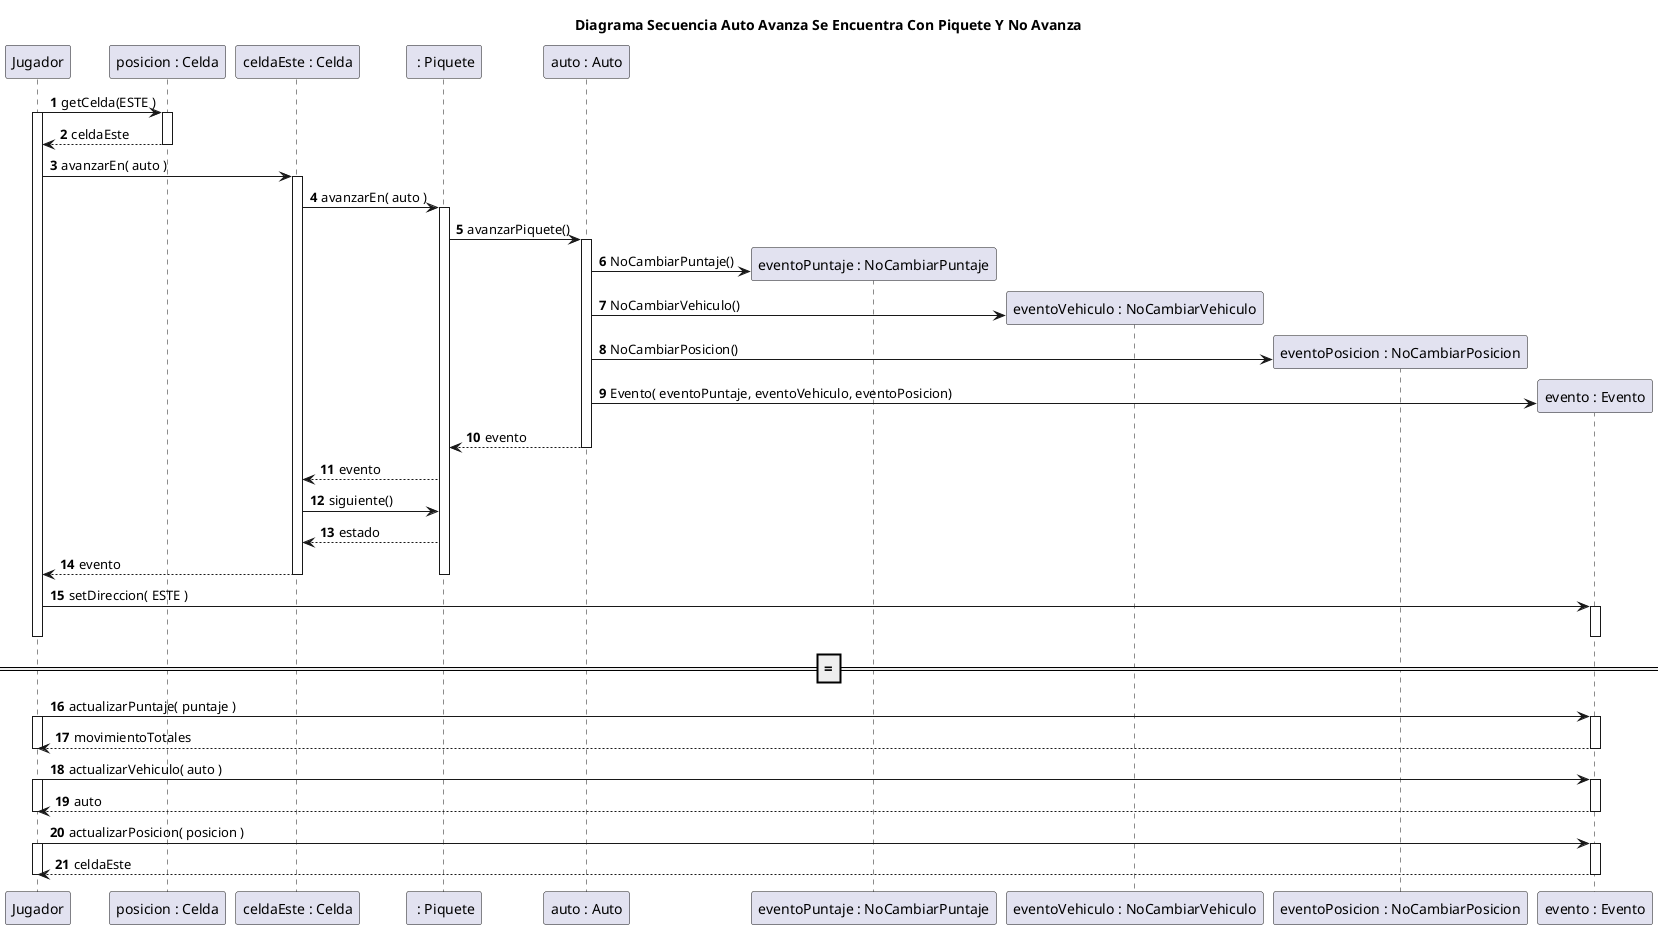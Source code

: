 @startuml
title Diagrama Secuencia Auto Avanza Se Encuentra Con Piquete Y No Avanza

autonumber

Jugador -> "posicion : Celda"++: getCelda(ESTE )
activate Jugador
"posicion : Celda" --> Jugador: celdaEste
deactivate "posicion : Celda"
 Jugador -> "celdaEste : Celda"++: avanzarEn( auto )

"celdaEste : Celda" -> " : Piquete"++: avanzarEn( auto )
" : Piquete" -> "auto : Auto"++: avanzarPiquete()

create "eventoPuntaje : NoCambiarPuntaje"
"auto : Auto" -> "eventoPuntaje : NoCambiarPuntaje": NoCambiarPuntaje()

create "eventoVehiculo : NoCambiarVehiculo"
"auto : Auto"  -> "eventoVehiculo : NoCambiarVehiculo": NoCambiarVehiculo()

create "eventoPosicion : NoCambiarPosicion"
"auto : Auto"  -> "eventoPosicion : NoCambiarPosicion": NoCambiarPosicion()

create "evento : Evento"
"auto : Auto"  -> "evento : Evento": Evento( eventoPuntaje, eventoVehiculo, eventoPosicion)

"auto : Auto" --> " : Piquete": evento
deactivate "auto : Auto"

" : Piquete" --> "celdaEste : Celda": evento
"celdaEste : Celda" -> " : Piquete": siguiente()
" : Piquete" --> "celdaEste : Celda": estado
"celdaEste : Celda" --> Jugador: evento
deactivate " : Piquete"
deactivate "celdaEste : Celda"

Jugador -> "evento : Evento"++: setDireccion( ESTE )
=======
deactivate "evento : Evento"

deactivate Jugador


Jugador -> "evento : Evento"++: actualizarPuntaje( puntaje )
activate Jugador
Jugador <-- "evento : Evento"--: movimientoTotales
deactivate Jugador

Jugador -> "evento : Evento"++: actualizarVehiculo( auto )
activate Jugador
Jugador <-- "evento : Evento"--: auto
deactivate Jugador

Jugador -> "evento : Evento"++: actualizarPosicion( posicion )

activate Jugador
Jugador <-- "evento : Evento"--: celdaEste
deactivate Jugador

@enduml